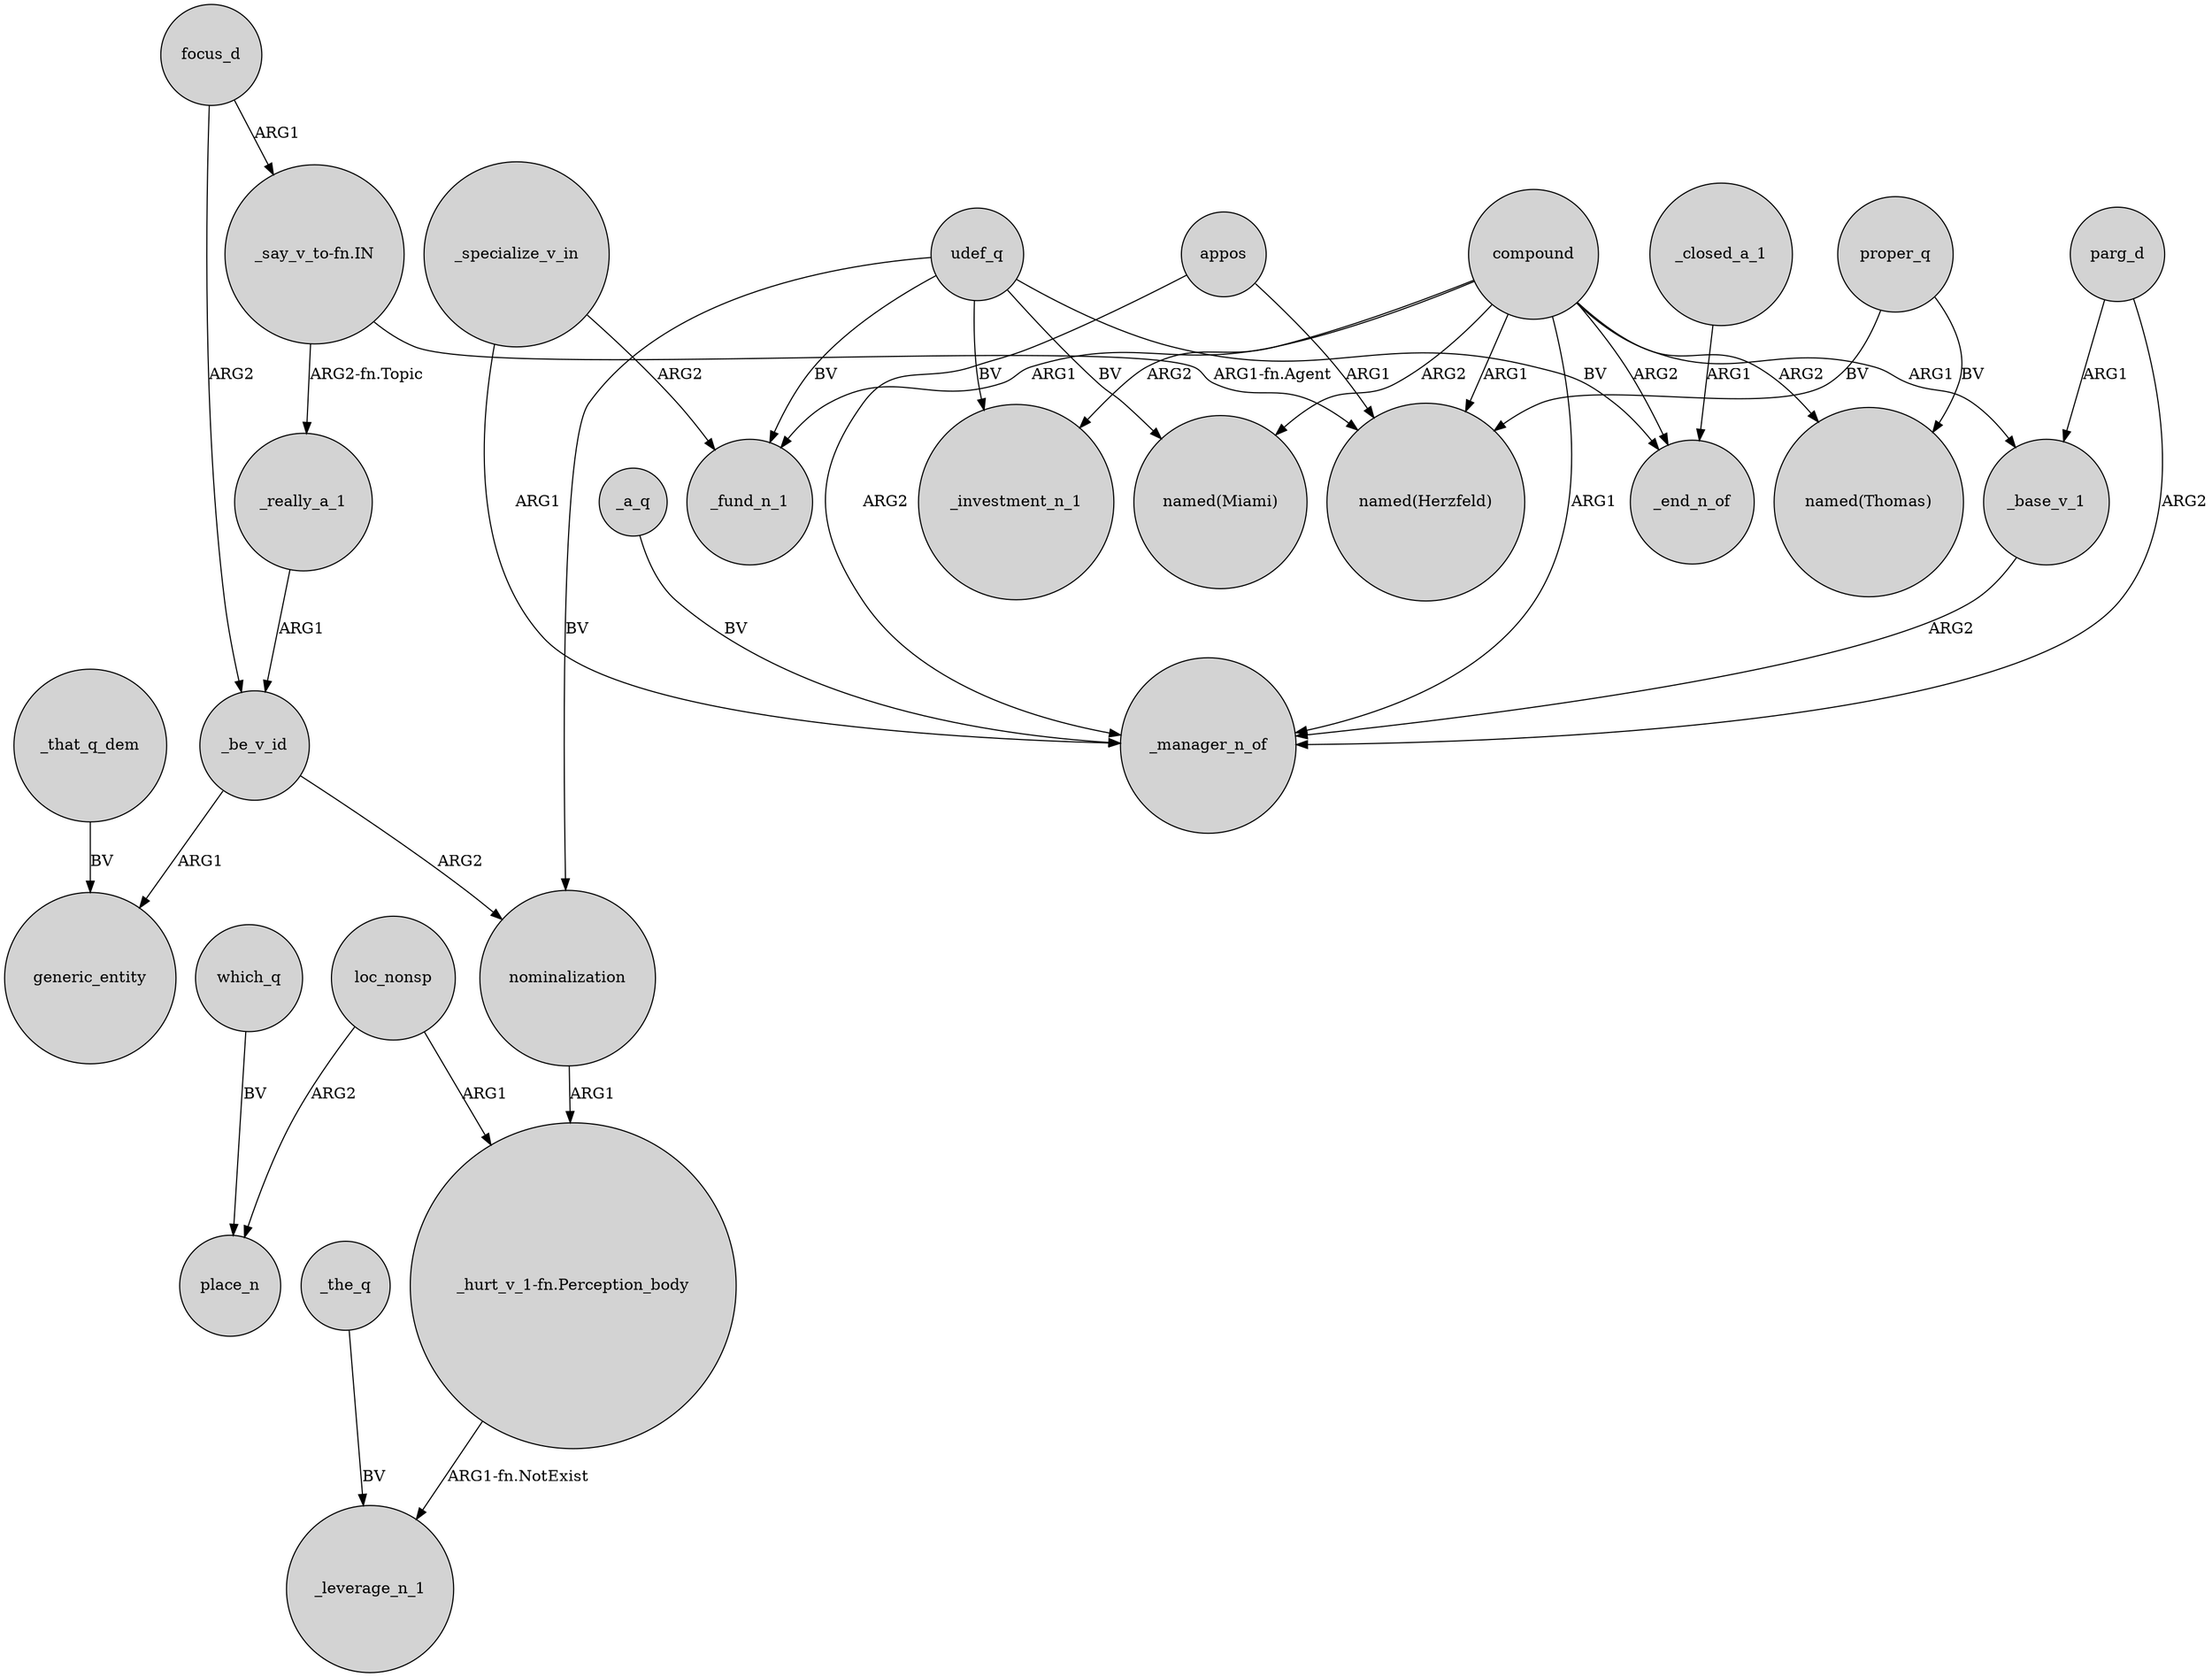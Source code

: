 digraph {
	node [shape=circle style=filled]
	focus_d -> _be_v_id [label=ARG2]
	compound -> "named(Miami)" [label=ARG2]
	compound -> _manager_n_of [label=ARG1]
	_specialize_v_in -> _manager_n_of [label=ARG1]
	"_say_v_to-fn.IN" -> _really_a_1 [label="ARG2-fn.Topic"]
	_that_q_dem -> generic_entity [label=BV]
	_really_a_1 -> _be_v_id [label=ARG1]
	"_hurt_v_1-fn.Perception_body" -> _leverage_n_1 [label="ARG1-fn.NotExist"]
	_the_q -> _leverage_n_1 [label=BV]
	udef_q -> _end_n_of [label=BV]
	compound -> "named(Herzfeld)" [label=ARG1]
	compound -> _investment_n_1 [label=ARG2]
	loc_nonsp -> "_hurt_v_1-fn.Perception_body" [label=ARG1]
	_be_v_id -> generic_entity [label=ARG1]
	parg_d -> _manager_n_of [label=ARG2]
	which_q -> place_n [label=BV]
	proper_q -> "named(Thomas)" [label=BV]
	appos -> "named(Herzfeld)" [label=ARG1]
	compound -> _base_v_1 [label=ARG1]
	nominalization -> "_hurt_v_1-fn.Perception_body" [label=ARG1]
	_specialize_v_in -> _fund_n_1 [label=ARG2]
	compound -> _end_n_of [label=ARG2]
	_be_v_id -> nominalization [label=ARG2]
	udef_q -> "named(Miami)" [label=BV]
	udef_q -> nominalization [label=BV]
	_a_q -> _manager_n_of [label=BV]
	udef_q -> _fund_n_1 [label=BV]
	loc_nonsp -> place_n [label=ARG2]
	udef_q -> _investment_n_1 [label=BV]
	parg_d -> _base_v_1 [label=ARG1]
	_base_v_1 -> _manager_n_of [label=ARG2]
	"_say_v_to-fn.IN" -> "named(Herzfeld)" [label="ARG1-fn.Agent"]
	proper_q -> "named(Herzfeld)" [label=BV]
	_closed_a_1 -> _end_n_of [label=ARG1]
	appos -> _manager_n_of [label=ARG2]
	compound -> "named(Thomas)" [label=ARG2]
	compound -> _fund_n_1 [label=ARG1]
	focus_d -> "_say_v_to-fn.IN" [label=ARG1]
}
